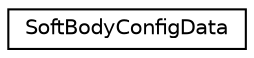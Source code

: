 digraph "Graphical Class Hierarchy"
{
  edge [fontname="Helvetica",fontsize="10",labelfontname="Helvetica",labelfontsize="10"];
  node [fontname="Helvetica",fontsize="10",shape=record];
  rankdir="LR";
  Node1 [label="SoftBodyConfigData",height=0.2,width=0.4,color="black", fillcolor="white", style="filled",URL="$struct_soft_body_config_data.html"];
}
